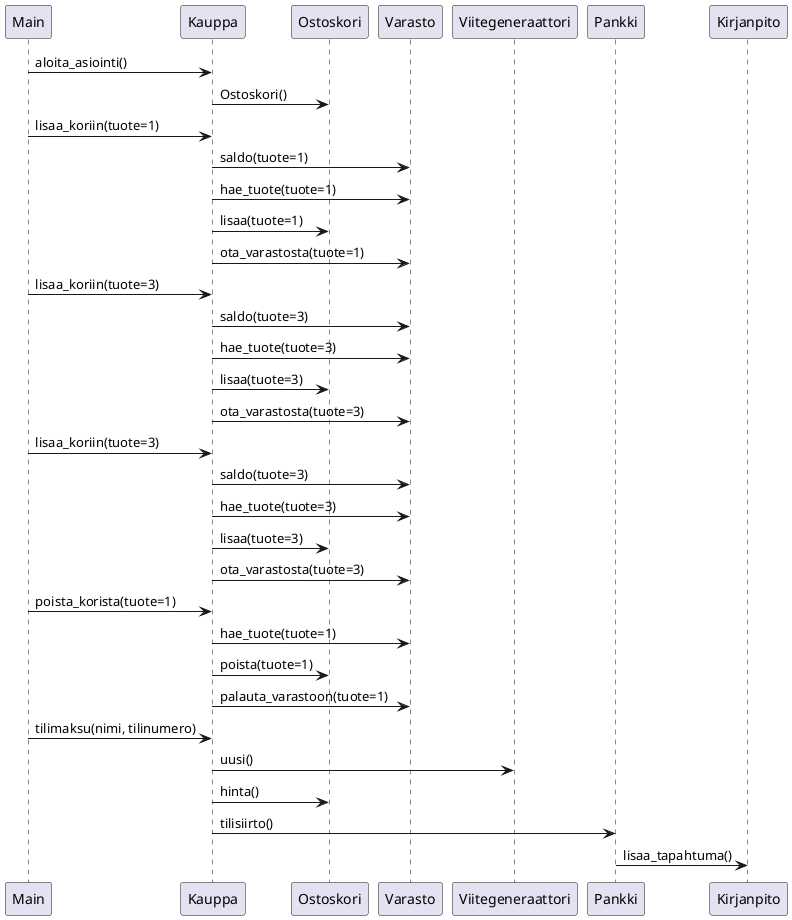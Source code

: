 @startuml
Main -> Kauppa: aloita_asiointi()
Kauppa -> Ostoskori: Ostoskori()
'Kauppa <-- Ostoskori
'Main <-- Kauppa
Main -> Kauppa: lisaa_koriin(tuote=1)
Kauppa -> Varasto: saldo(tuote=1)
'Kauppa <-- Varasto
Kauppa -> Varasto: hae_tuote(tuote=1)
'Kauppa <-- Varasto
Kauppa -> Ostoskori: lisaa(tuote=1)
'Kauppa <-- Ostoskori
Kauppa -> Varasto: ota_varastosta(tuote=1)
'Kauppa <-- Varasto
'Main <-- Kauppa
Main -> Kauppa: lisaa_koriin(tuote=3)
Kauppa -> Varasto: saldo(tuote=3)
'Kauppa <-- Varasto
Kauppa -> Varasto: hae_tuote(tuote=3)
'Kauppa <-- Varasto
Kauppa -> Ostoskori: lisaa(tuote=3)
'Kauppa <-- Ostoskori
Kauppa -> Varasto: ota_varastosta(tuote=3)
'Kauppa <-- Varasto
'Main <-- Kauppa
Main -> Kauppa: lisaa_koriin(tuote=3)
Kauppa -> Varasto: saldo(tuote=3)
'Kauppa <-- Varasto
Kauppa -> Varasto: hae_tuote(tuote=3)
'Kauppa <-- Varasto
Kauppa -> Ostoskori: lisaa(tuote=3)
'Kauppa <-- Ostoskori
Kauppa -> Varasto: ota_varastosta(tuote=3)
'Kauppa <-- Varasto
'Main <-- Kauppa
Main -> Kauppa: poista_korista(tuote=1)
Kauppa -> Varasto: hae_tuote(tuote=1)
'Kauppa <-- Varasto
Kauppa -> Ostoskori: poista(tuote=1)
'Kauppa <-- Ostoskori
Kauppa -> Varasto: palauta_varastoon(tuote=1)
'Main <-- Kauppa
Main -> Kauppa: tilimaksu(nimi, tilinumero)
Kauppa -> Viitegeneraattori: uusi()
'Kauppa <-- Viitegeneraattori
Kauppa -> Ostoskori: hinta()
'Kauppa <-- Ostoskori
Kauppa -> Pankki: tilisiirto()
Pankki -> Kirjanpito: lisaa_tapahtuma()
'Pankki <-- Kirjanpito
'Kauppa <-- Pankki
'Main <-- Kauppa
@enduml